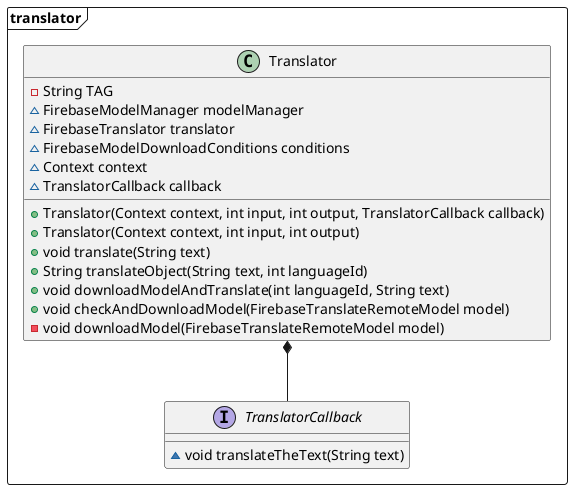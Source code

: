 @startuml

package translator <<Frame>> {

    interface TranslatorCallback {
        ~void translateTheText(String text)
    }

    class Translator {
        -String TAG
        ~FirebaseModelManager modelManager
        ~FirebaseTranslator translator
        ~FirebaseModelDownloadConditions conditions
        ~Context context
        ~TranslatorCallback callback
        +Translator(Context context, int input, int output, TranslatorCallback callback)
        +Translator(Context context, int input, int output)
        +void translate(String text)
        +String translateObject(String text, int languageId)
        +void downloadModelAndTranslate(int languageId, String text)
        +void checkAndDownloadModel(FirebaseTranslateRemoteModel model)
        -void downloadModel(FirebaseTranslateRemoteModel model)
    }

    Translator *-- TranslatorCallback

}

@enduml